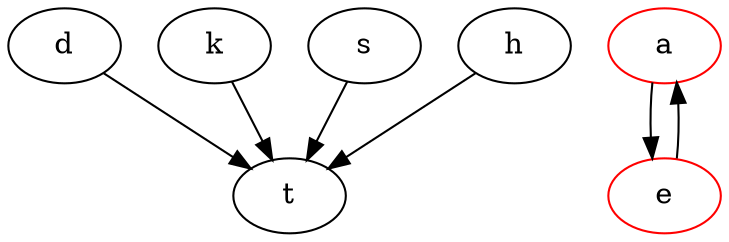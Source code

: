 digraph "Base-Graph-step3-bf" {
	d
	t
	k
	t
	s
	t
	a
	e
	h
	t
	d -> t
	k -> t
	s -> t
	a -> e
	h -> t
	node [fillcolor="#FFFFCC" shape=circle style="rounded,filled"]
	e -> a
	e [color=red]
	a [color=red]
}
